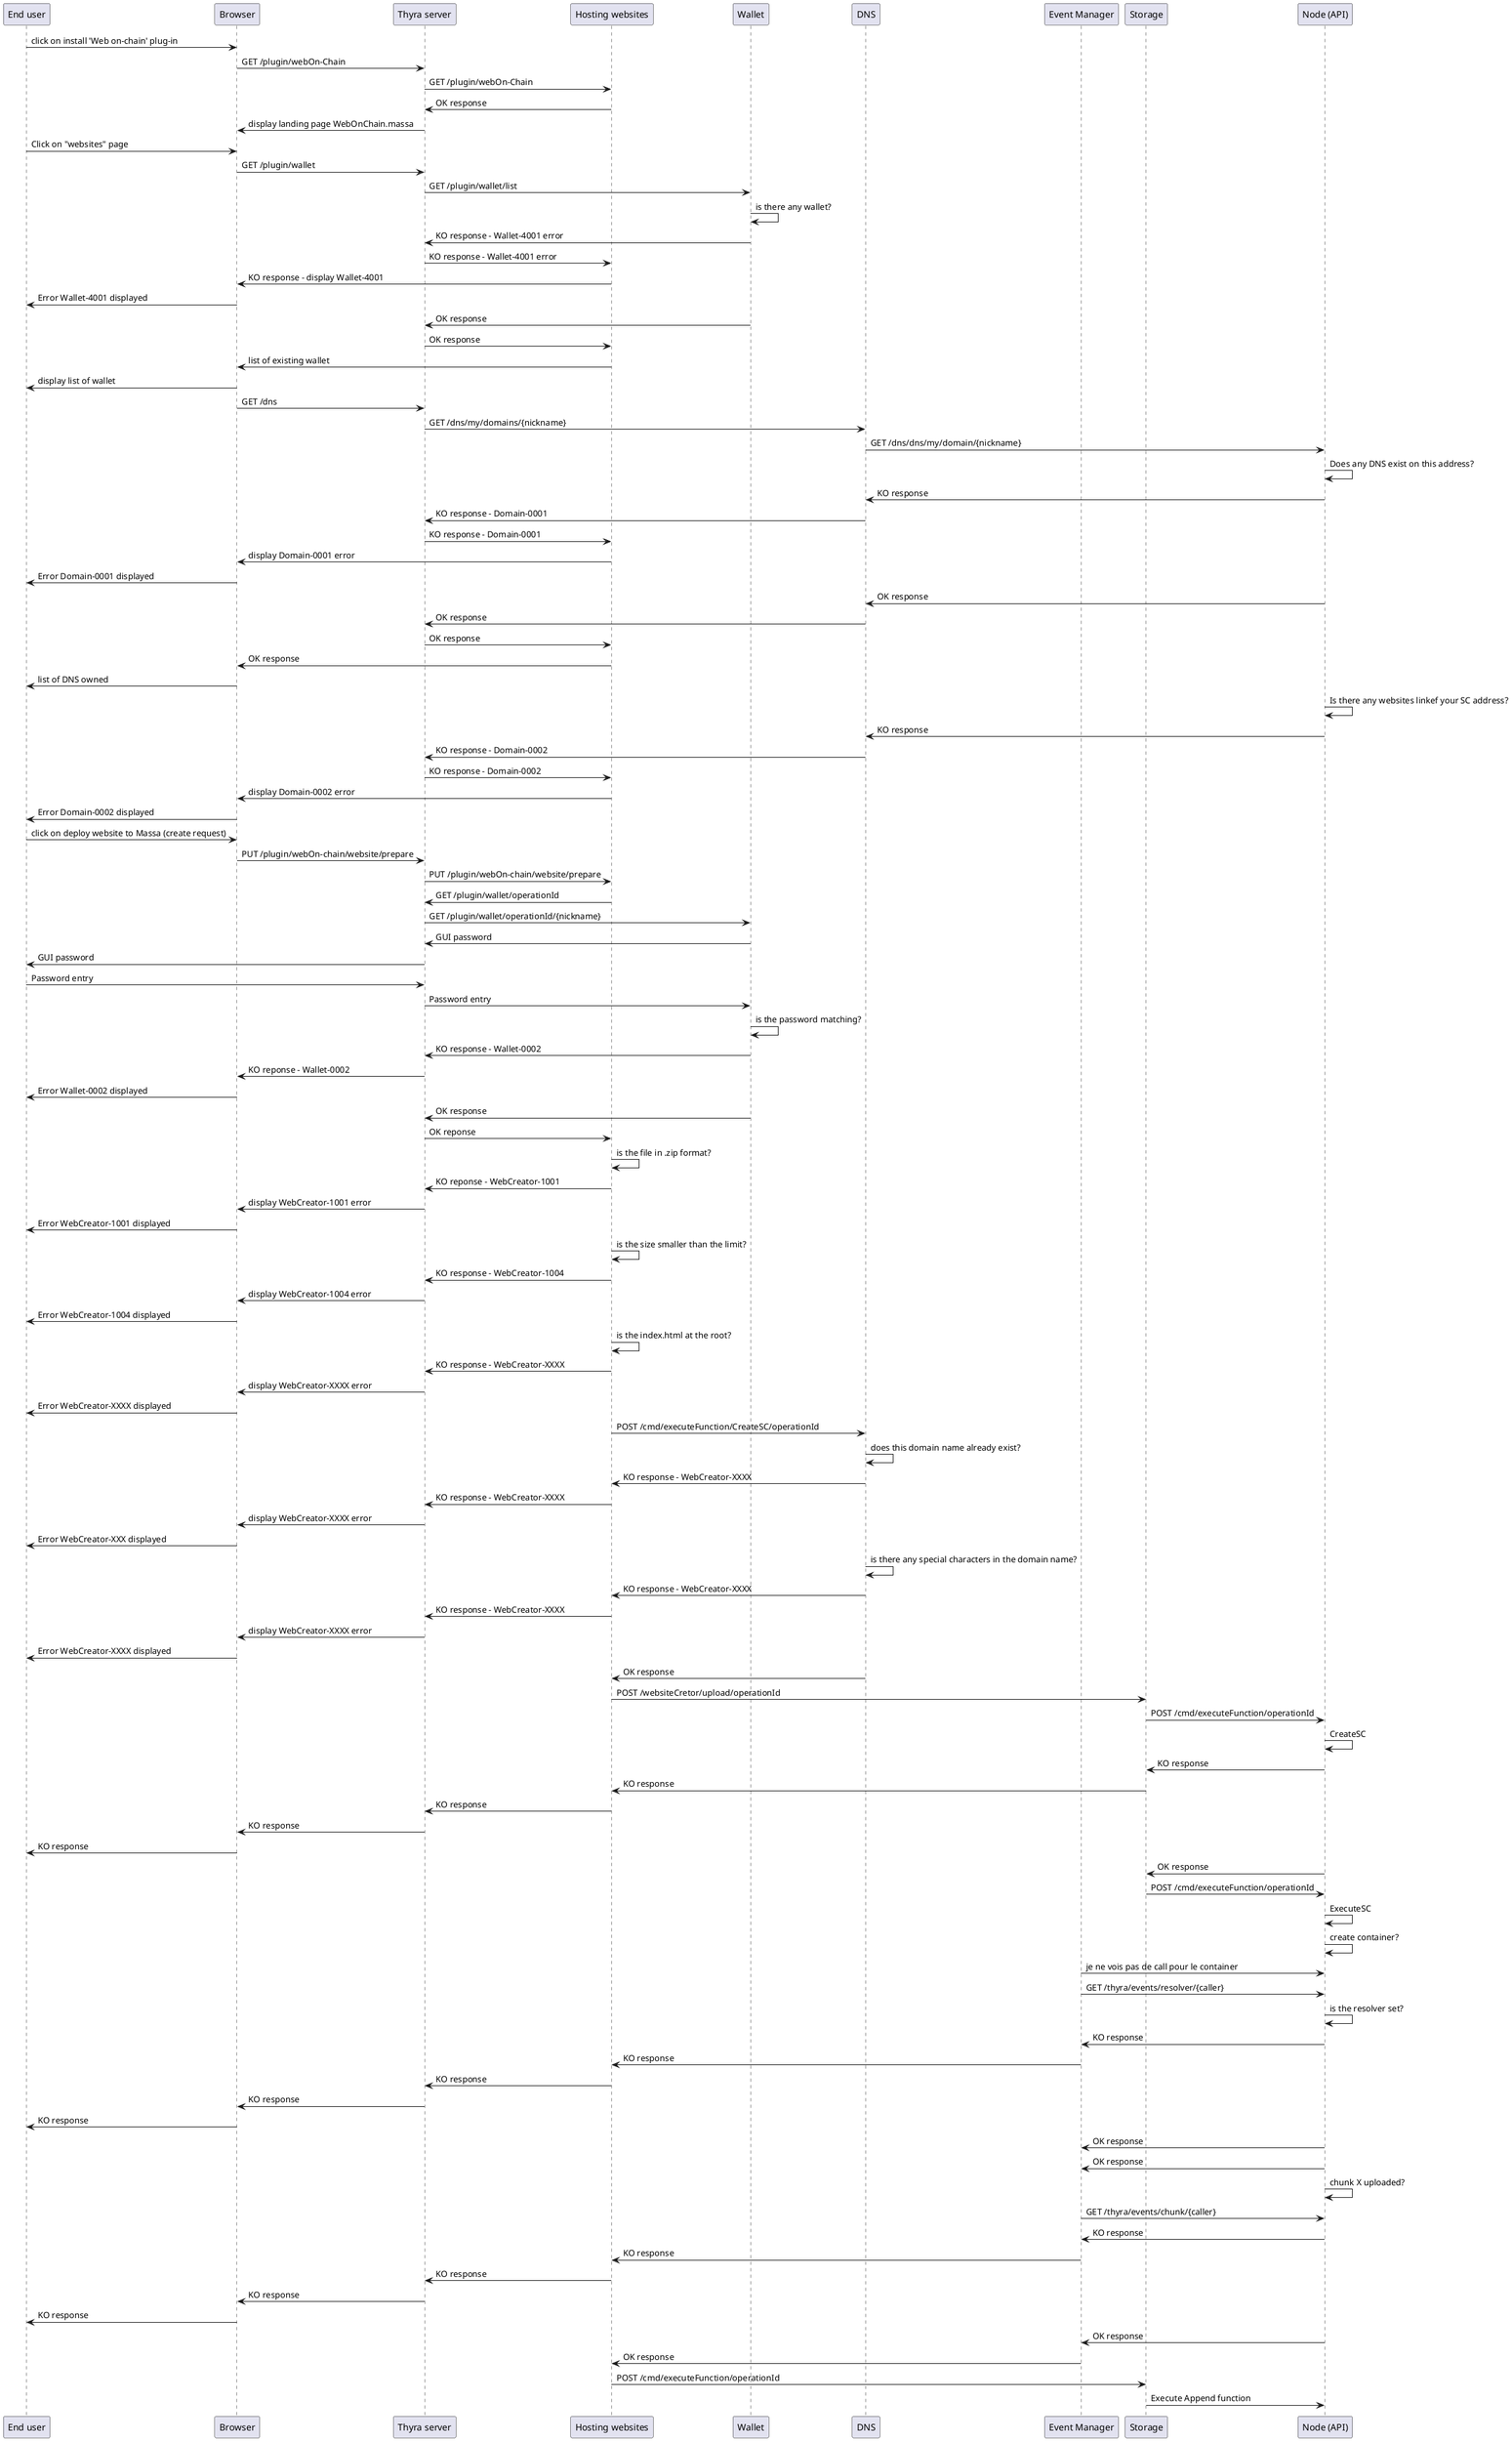 @startuml
participant "End user" as user
participant "Browser" as ui
participant "Thyra server" as thyra
participant "Hosting websites" as web
participant "Wallet" as w
participant "DNS" as dns
participant "Event Manager" as em
participant "Storage" as storage
participant "Node (API)" as node

user -> ui: click on install 'Web on-chain' plug-in
ui -> thyra: GET /plugin/webOn-Chain
thyra -> web: GET /plugin/webOn-Chain
web -> thyra: OK response
thyra -> ui: display landing page WebOnChain.massa
user -> ui: Click on "websites" page
ui -> thyra: GET /plugin/wallet
thyra -> w: GET /plugin/wallet/list
w -> w: is there any wallet?
w -> thyra: KO response - Wallet-4001 error
thyra -> web: KO response - Wallet-4001 error
web -> ui: KO response - display Wallet-4001
ui -> user: Error Wallet-4001 displayed
w -> thyra: OK response
thyra -> web: OK response
web ->ui: list of existing wallet
ui -> user: display list of wallet
ui ->thyra: GET /dns
thyra -> dns: GET /dns/my/domains/{nickname}
dns -> node: GET /dns/dns/my/domain/{nickname}
node -> node: Does any DNS exist on this address?
node -> dns: KO response
dns -> thyra: KO response - Domain-0001
thyra -> web: KO response - Domain-0001
web -> ui: display Domain-0001 error
ui -> user: Error Domain-0001 displayed
node -> dns: OK response
dns -> thyra: OK response
thyra -> web: OK response
web ->ui: OK response
ui -> user: list of DNS owned
node -> node: Is there any websites linkef your SC address?
node -> dns: KO response 
dns -> thyra: KO response - Domain-0002
thyra -> web: KO response - Domain-0002
web -> ui: display Domain-0002 error
ui -> user: Error Domain-0002 displayed

user -> ui: click on deploy website to Massa (create request)
ui -> thyra: PUT /plugin/webOn-chain/website/prepare
thyra -> web: PUT /plugin/webOn-chain/website/prepare
web -> thyra: GET /plugin/wallet/operationId
thyra ->w: GET /plugin/wallet/operationId/{nickname}
w -> thyra: GUI password
thyra -> user: GUI password
user -> thyra: Password entry
thyra ->w: Password entry
w ->w: is the password matching?
w ->thyra: KO response - Wallet-0002
thyra ->ui: KO reponse - Wallet-0002
ui -> user: Error Wallet-0002 displayed
w -> thyra: OK response
thyra -> web: OK reponse
web->web: is the file in .zip format?
web->thyra: KO reponse - WebCreator-1001
thyra ->ui: display WebCreator-1001 error
ui ->user: Error WebCreator-1001 displayed
web-> web: is the size smaller than the limit?
web->thyra: KO response - WebCreator-1004
thyra ->ui: display WebCreator-1004 error
ui->user: Error WebCreator-1004 displayed
web ->web: is the index.html at the root?
web -> thyra: KO response - WebCreator-XXXX
thyra ->ui: display WebCreator-XXXX error
ui->user: Error WebCreator-XXXX displayed
web -> dns: POST /cmd/executeFunction/CreateSC/operationId
dns-> dns: does this domain name already exist?
dns->web: KO response - WebCreator-XXXX
web->thyra: KO response - WebCreator-XXXX
thyra->ui: display WebCreator-XXXX error
ui->user: Error WebCreator-XXX displayed
dns -> dns: is there any special characters in the domain name?
dns ->web: KO response - WebCreator-XXXX
web->thyra: KO response - WebCreator-XXXX
thyra ->ui: display WebCreator-XXXX error
ui->user: Error WebCreator-XXXX displayed
dns ->web: OK response
web-> storage: POST /websiteCretor/upload/operationId
storage ->node: POST /cmd/executeFunction/operationId
node->node: CreateSC
node->storage: KO response
storage->web: KO response 
web->thyra: KO response
thyra ->ui: KO response
ui->user: KO response
node ->storage: OK response
storage -> node: POST /cmd/executeFunction/operationId
node -> node: ExecuteSC
node -> node: create container?
em -> node: je ne vois pas de call pour le container
em -> node: GET /thyra/events/resolver/{caller}
node -> node: is the resolver set?
node -> em: KO response
em->web: KO response
web->thyra: KO response
thyra->ui: KO response
ui->user: KO response
node->em: OK response
node -> em: OK response
node -> node: chunk X uploaded?
em -> node: GET /thyra/events/chunk/{caller}
node -> em: KO response 
em->web: KO response
web->thyra: KO response
thyra->ui: KO response
ui->user: KO response
node -> em: OK response
em->web: OK response
web->storage: POST /cmd/executeFunction/operationId
storage -> node: Execute Append function

@enduml